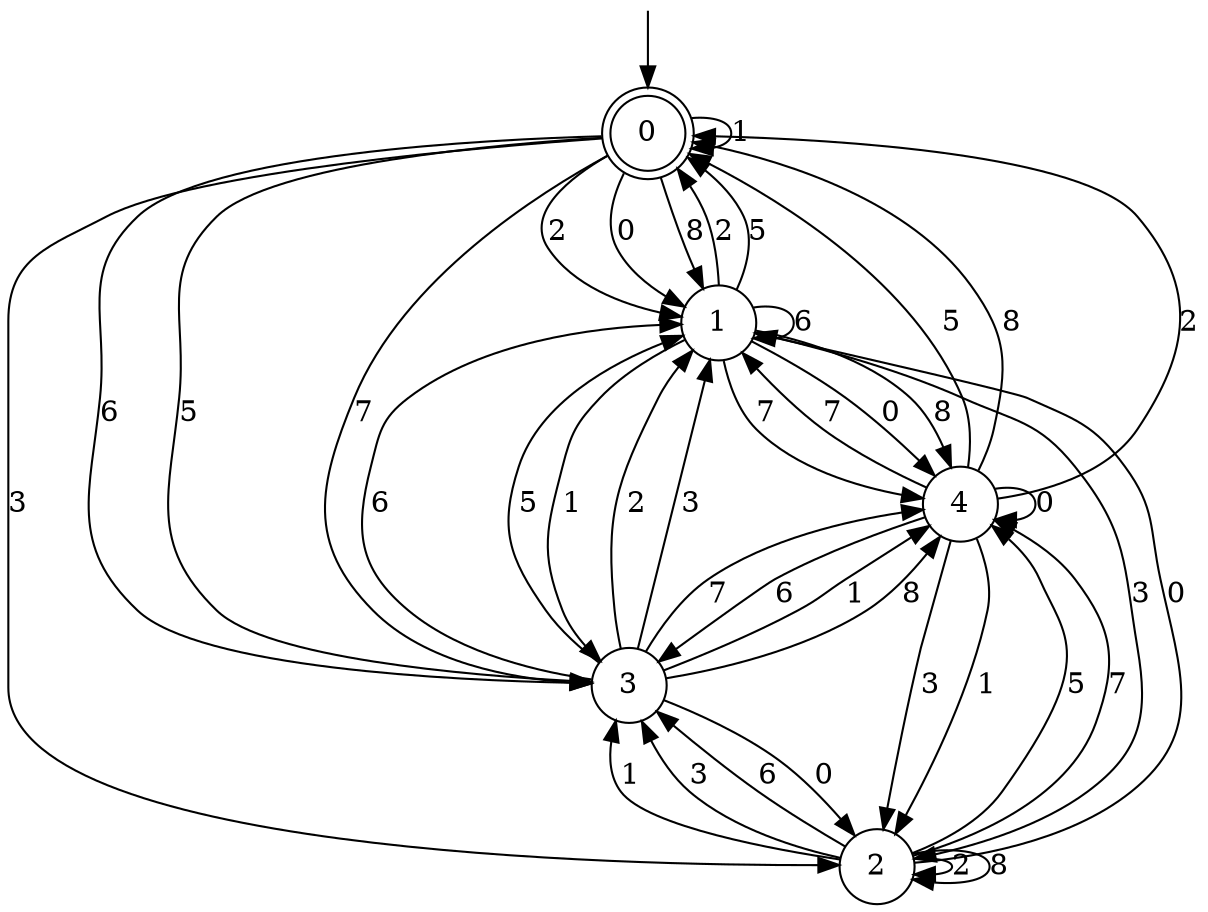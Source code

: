 digraph g {

	s0 [shape="doublecircle" label="0"];
	s1 [shape="circle" label="1"];
	s2 [shape="circle" label="2"];
	s3 [shape="circle" label="3"];
	s4 [shape="circle" label="4"];
	s0 -> s1 [label="2"];
	s0 -> s0 [label="1"];
	s0 -> s2 [label="3"];
	s0 -> s3 [label="6"];
	s0 -> s1 [label="0"];
	s0 -> s3 [label="5"];
	s0 -> s1 [label="8"];
	s0 -> s3 [label="7"];
	s1 -> s0 [label="2"];
	s1 -> s3 [label="1"];
	s1 -> s2 [label="3"];
	s1 -> s1 [label="6"];
	s1 -> s4 [label="0"];
	s1 -> s0 [label="5"];
	s1 -> s4 [label="8"];
	s1 -> s4 [label="7"];
	s2 -> s2 [label="2"];
	s2 -> s3 [label="1"];
	s2 -> s3 [label="3"];
	s2 -> s3 [label="6"];
	s2 -> s1 [label="0"];
	s2 -> s4 [label="5"];
	s2 -> s2 [label="8"];
	s2 -> s4 [label="7"];
	s3 -> s1 [label="2"];
	s3 -> s4 [label="1"];
	s3 -> s1 [label="3"];
	s3 -> s1 [label="6"];
	s3 -> s2 [label="0"];
	s3 -> s1 [label="5"];
	s3 -> s4 [label="8"];
	s3 -> s4 [label="7"];
	s4 -> s0 [label="2"];
	s4 -> s2 [label="1"];
	s4 -> s2 [label="3"];
	s4 -> s3 [label="6"];
	s4 -> s4 [label="0"];
	s4 -> s0 [label="5"];
	s4 -> s0 [label="8"];
	s4 -> s1 [label="7"];

__start0 [label="" shape="none" width="0" height="0"];
__start0 -> s0;

}
